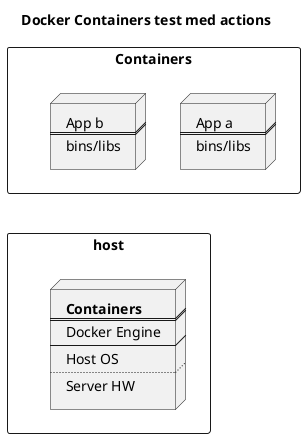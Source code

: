 @startuml
Title Docker Containers test med actions

rectangle Containers {
    node mynodea [
        App a
        ====
        bins/libs
    ]

    node mynodeb [
        App b
        ====
        bins/libs
    ]
}

rectangle host {

    node mynodec [
        <b>Containers</b>
        ====
        Docker Engine
        ----
        Host OS
        ....
        Server HW
    ]
}

Containers -[hidden]- host

@endtuml

